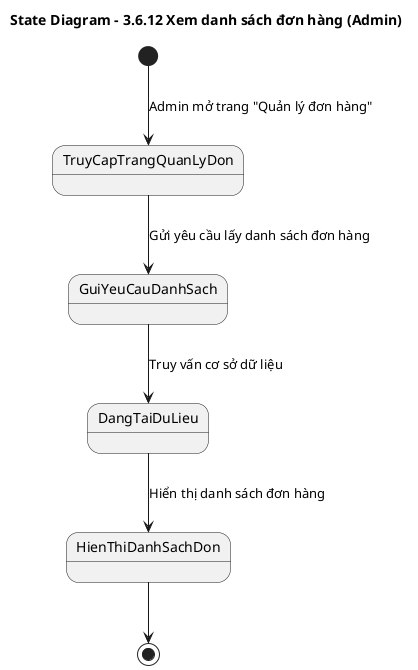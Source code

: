 @startuml
title State Diagram – 3.6.12 Xem danh sách đơn hàng (Admin)

[*] --> TruyCapTrangQuanLyDon : Admin mở trang "Quản lý đơn hàng"

TruyCapTrangQuanLyDon --> GuiYeuCauDanhSach : Gửi yêu cầu lấy danh sách đơn hàng
GuiYeuCauDanhSach --> DangTaiDuLieu : Truy vấn cơ sở dữ liệu

DangTaiDuLieu --> HienThiDanhSachDon : Hiển thị danh sách đơn hàng

HienThiDanhSachDon --> [*]

@enduml
